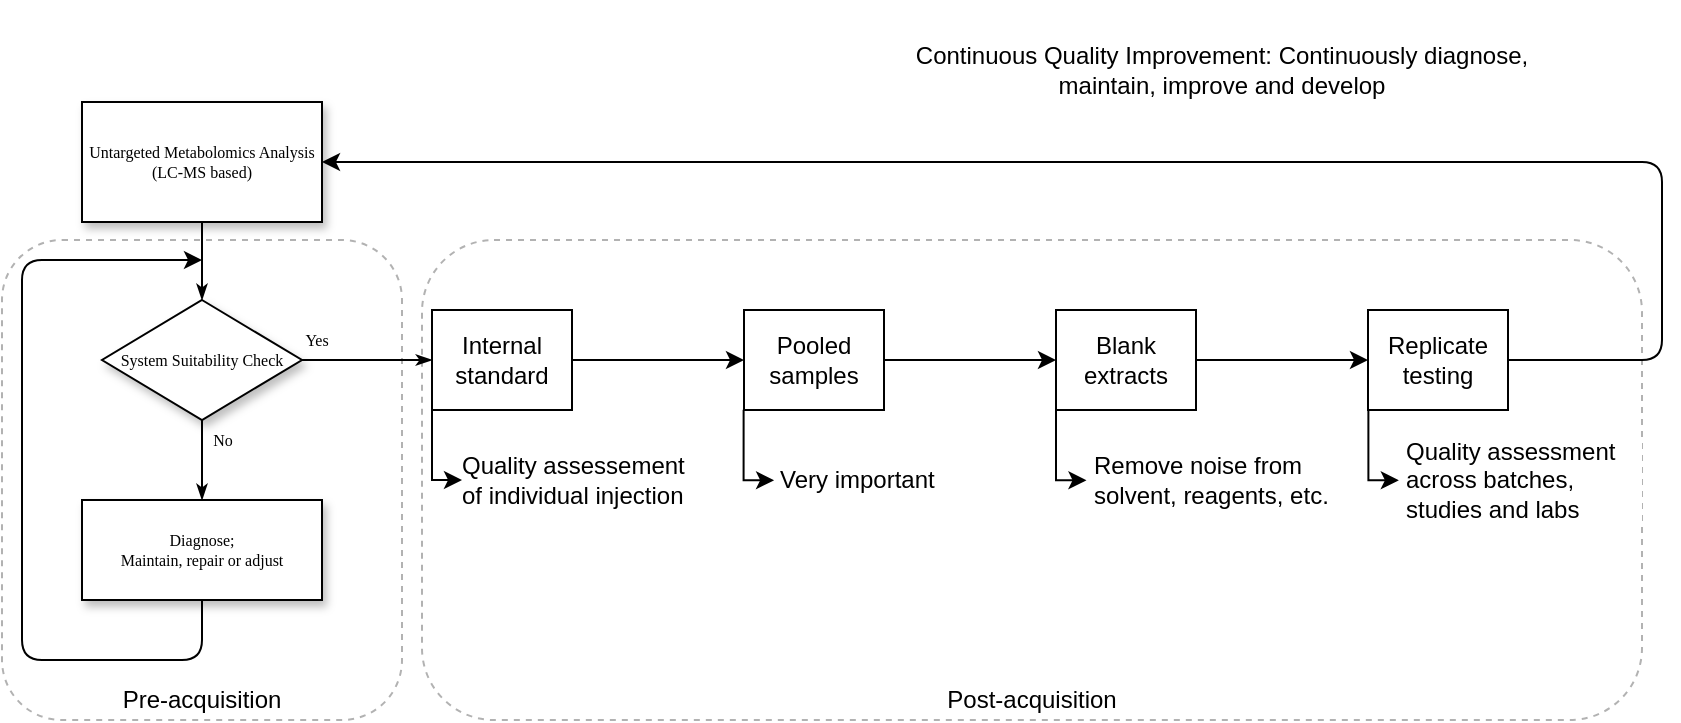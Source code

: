 <mxfile version="10.6.2" type="github"><diagram name="Page-1" id="edf60f1a-56cd-e834-aa8a-f176f3a09ee4"><mxGraphModel dx="969" dy="527" grid="1" gridSize="10" guides="1" tooltips="1" connect="1" arrows="1" fold="1" page="1" pageScale="1" pageWidth="1100" pageHeight="850" background="#ffffff" math="0" shadow="0"><root><mxCell id="0"/><mxCell id="1" parent="0"/><mxCell id="lKOijrwahdOPe9MsXxE_-40" value="" style="rounded=1;whiteSpace=wrap;html=1;labelBackgroundColor=#ffffff;align=left;fillColor=none;dashed=1;opacity=30;" vertex="1" parent="1"><mxGeometry x="360" y="190" width="610" height="240" as="geometry"/></mxCell><mxCell id="60e70716793133e9-31" style="edgeStyle=orthogonalEdgeStyle;rounded=0;html=1;labelBackgroundColor=none;startSize=5;endArrow=classicThin;endFill=1;endSize=5;jettySize=auto;orthogonalLoop=1;strokeColor=#000000;strokeWidth=1;fontFamily=Verdana;fontSize=8;fontColor=#000000;" parent="1" source="60e70716793133e9-2" target="60e70716793133e9-5" edge="1"><mxGeometry relative="1" as="geometry"/></mxCell><mxCell id="60e70716793133e9-2" value="Untargeted Metabolomics Analysis&lt;br&gt;(LC-MS based)&lt;br&gt;" style="shape=trapezoid;whiteSpace=wrap;html=1;rounded=0;shadow=1;labelBackgroundColor=none;strokeColor=#000000;strokeWidth=1;fillColor=#ffffff;fontFamily=Verdana;fontSize=8;fontColor=#000000;align=center;flipV=1;comic=0;size=0;" parent="1" vertex="1"><mxGeometry x="190" y="121" width="120" height="60" as="geometry"/></mxCell><mxCell id="60e70716793133e9-33" value="Yes" style="edgeStyle=orthogonalEdgeStyle;rounded=0;html=1;labelBackgroundColor=none;startSize=5;endArrow=classicThin;endFill=1;endSize=5;jettySize=auto;orthogonalLoop=1;strokeColor=#000000;strokeWidth=1;fontFamily=Verdana;fontSize=8;fontColor=#000000;entryX=0;entryY=0.5;entryDx=0;entryDy=0;" parent="1" source="60e70716793133e9-5" target="lKOijrwahdOPe9MsXxE_-5" edge="1"><mxGeometry x="-0.778" y="10" relative="1" as="geometry"><mxPoint as="offset"/><mxPoint x="390" y="250" as="targetPoint"/></mxGeometry></mxCell><mxCell id="60e70716793133e9-37" value="No" style="edgeStyle=orthogonalEdgeStyle;rounded=0;html=1;labelBackgroundColor=none;startSize=5;endArrow=classicThin;endFill=1;endSize=5;jettySize=auto;orthogonalLoop=1;strokeColor=#000000;strokeWidth=1;fontFamily=Verdana;fontSize=8;fontColor=#000000;" parent="1" source="60e70716793133e9-5" target="60e70716793133e9-9" edge="1"><mxGeometry x="-0.5" y="10" relative="1" as="geometry"><mxPoint as="offset"/></mxGeometry></mxCell><mxCell id="60e70716793133e9-5" value="System Suitability Check&lt;br&gt;" style="rhombus;whiteSpace=wrap;html=1;rounded=0;shadow=1;labelBackgroundColor=none;strokeColor=#000000;strokeWidth=1;fillColor=#ffffff;fontFamily=Verdana;fontSize=8;fontColor=#000000;align=center;" parent="1" vertex="1"><mxGeometry x="200" y="220" width="100" height="60" as="geometry"/></mxCell><mxCell id="60e70716793133e9-9" value="Diagnose;&lt;br&gt;Maintain,&amp;nbsp;repair or&amp;nbsp;adjust" style="whiteSpace=wrap;html=1;rounded=0;shadow=1;labelBackgroundColor=none;strokeColor=#000000;strokeWidth=1;fillColor=#ffffff;fontFamily=Verdana;fontSize=8;fontColor=#000000;align=center;" parent="1" vertex="1"><mxGeometry x="190" y="320" width="120" height="50" as="geometry"/></mxCell><mxCell id="lKOijrwahdOPe9MsXxE_-3" value="" style="endArrow=classic;html=1;exitX=0.5;exitY=1;exitDx=0;exitDy=0;" edge="1" parent="1" source="60e70716793133e9-9"><mxGeometry width="50" height="50" relative="1" as="geometry"><mxPoint x="90" y="240" as="sourcePoint"/><mxPoint x="250" y="200" as="targetPoint"/><Array as="points"><mxPoint x="250" y="400"/><mxPoint x="160" y="400"/><mxPoint x="160" y="290"/><mxPoint x="160" y="200"/></Array></mxGeometry></mxCell><mxCell id="lKOijrwahdOPe9MsXxE_-8" value="" style="edgeStyle=orthogonalEdgeStyle;rounded=0;orthogonalLoop=1;jettySize=auto;html=1;" edge="1" parent="1" source="lKOijrwahdOPe9MsXxE_-5" target="lKOijrwahdOPe9MsXxE_-7"><mxGeometry relative="1" as="geometry"/></mxCell><mxCell id="lKOijrwahdOPe9MsXxE_-5" value="Internal standard&lt;br&gt;" style="rounded=0;whiteSpace=wrap;html=1;" vertex="1" parent="1"><mxGeometry x="365" y="225" width="70" height="50" as="geometry"/></mxCell><mxCell id="lKOijrwahdOPe9MsXxE_-10" value="" style="edgeStyle=orthogonalEdgeStyle;rounded=0;orthogonalLoop=1;jettySize=auto;html=1;" edge="1" parent="1" source="lKOijrwahdOPe9MsXxE_-7" target="lKOijrwahdOPe9MsXxE_-9"><mxGeometry relative="1" as="geometry"/></mxCell><mxCell id="lKOijrwahdOPe9MsXxE_-7" value="Pooled samples&lt;br&gt;" style="rounded=0;whiteSpace=wrap;html=1;" vertex="1" parent="1"><mxGeometry x="521" y="225" width="70" height="50" as="geometry"/></mxCell><mxCell id="lKOijrwahdOPe9MsXxE_-9" value="Blank extracts&lt;br&gt;" style="rounded=0;whiteSpace=wrap;html=1;" vertex="1" parent="1"><mxGeometry x="677" y="225" width="70" height="50" as="geometry"/></mxCell><mxCell id="lKOijrwahdOPe9MsXxE_-23" value="&lt;span&gt;Quality assessement of individual injection&lt;/span&gt;" style="text;html=1;strokeColor=none;fillColor=none;align=left;verticalAlign=middle;whiteSpace=wrap;rounded=0;labelBackgroundColor=#ffffff;" vertex="1" parent="1"><mxGeometry x="378" y="300" width="120" height="20" as="geometry"/></mxCell><mxCell id="lKOijrwahdOPe9MsXxE_-25" value="" style="edgeStyle=orthogonalEdgeStyle;rounded=0;orthogonalLoop=1;jettySize=auto;html=1;" edge="1" parent="1"><mxGeometry relative="1" as="geometry"><mxPoint x="365" y="274.905" as="sourcePoint"/><mxPoint x="380" y="310" as="targetPoint"/><Array as="points"><mxPoint x="365" y="310"/></Array></mxGeometry></mxCell><mxCell id="lKOijrwahdOPe9MsXxE_-26" value="" style="edgeStyle=orthogonalEdgeStyle;rounded=0;orthogonalLoop=1;jettySize=auto;html=1;" edge="1" parent="1"><mxGeometry relative="1" as="geometry"><mxPoint x="520.81" y="274.905" as="sourcePoint"/><mxPoint x="536.048" y="310.143" as="targetPoint"/><Array as="points"><mxPoint x="521" y="310"/></Array></mxGeometry></mxCell><mxCell id="lKOijrwahdOPe9MsXxE_-27" value="Very important&lt;br&gt;" style="text;html=1;strokeColor=none;fillColor=none;align=left;verticalAlign=middle;whiteSpace=wrap;rounded=0;labelBackgroundColor=#ffffff;" vertex="1" parent="1"><mxGeometry x="537" y="300" width="120" height="20" as="geometry"/></mxCell><mxCell id="lKOijrwahdOPe9MsXxE_-30" value="Remove noise from solvent, reagents, etc.&lt;br&gt;" style="text;html=1;strokeColor=none;fillColor=none;align=left;verticalAlign=middle;whiteSpace=wrap;rounded=0;labelBackgroundColor=#ffffff;" vertex="1" parent="1"><mxGeometry x="693.5" y="295" width="120" height="30" as="geometry"/></mxCell><mxCell id="lKOijrwahdOPe9MsXxE_-31" value="" style="edgeStyle=orthogonalEdgeStyle;rounded=0;orthogonalLoop=1;jettySize=auto;html=1;" edge="1" parent="1"><mxGeometry relative="1" as="geometry"><mxPoint x="747" y="250" as="sourcePoint"/><mxPoint x="833" y="250" as="targetPoint"/></mxGeometry></mxCell><mxCell id="lKOijrwahdOPe9MsXxE_-43" value="" style="edgeStyle=orthogonalEdgeStyle;rounded=1;orthogonalLoop=1;jettySize=auto;html=1;entryX=1;entryY=0.5;entryDx=0;entryDy=0;" edge="1" parent="1" source="lKOijrwahdOPe9MsXxE_-32" target="60e70716793133e9-2"><mxGeometry relative="1" as="geometry"><mxPoint x="983.0" y="250" as="targetPoint"/><Array as="points"><mxPoint x="980" y="250"/><mxPoint x="980" y="151"/></Array></mxGeometry></mxCell><mxCell id="lKOijrwahdOPe9MsXxE_-32" value="Replicate testing&lt;br&gt;" style="rounded=0;whiteSpace=wrap;html=1;" vertex="1" parent="1"><mxGeometry x="833" y="225" width="70" height="50" as="geometry"/></mxCell><mxCell id="lKOijrwahdOPe9MsXxE_-35" value="" style="edgeStyle=orthogonalEdgeStyle;rounded=0;orthogonalLoop=1;jettySize=auto;html=1;" edge="1" parent="1"><mxGeometry relative="1" as="geometry"><mxPoint x="677" y="274.905" as="sourcePoint"/><mxPoint x="692.238" y="310.143" as="targetPoint"/><Array as="points"><mxPoint x="676.5" y="310"/></Array></mxGeometry></mxCell><mxCell id="lKOijrwahdOPe9MsXxE_-36" value="Quality assessment across batches, studies and labs&lt;br&gt;" style="text;html=1;strokeColor=none;fillColor=none;align=left;verticalAlign=middle;whiteSpace=wrap;rounded=0;labelBackgroundColor=#ffffff;" vertex="1" parent="1"><mxGeometry x="850" y="290" width="120" height="40" as="geometry"/></mxCell><mxCell id="lKOijrwahdOPe9MsXxE_-37" value="" style="edgeStyle=orthogonalEdgeStyle;rounded=0;orthogonalLoop=1;jettySize=auto;html=1;" edge="1" parent="1"><mxGeometry relative="1" as="geometry"><mxPoint x="833.19" y="274.905" as="sourcePoint"/><mxPoint x="848.429" y="310.143" as="targetPoint"/><Array as="points"><mxPoint x="832.5" y="310"/></Array></mxGeometry></mxCell><mxCell id="lKOijrwahdOPe9MsXxE_-38" value="" style="rounded=1;whiteSpace=wrap;html=1;labelBackgroundColor=#ffffff;align=left;fillColor=none;dashed=1;opacity=30;" vertex="1" parent="1"><mxGeometry x="150" y="190" width="200" height="240" as="geometry"/></mxCell><mxCell id="lKOijrwahdOPe9MsXxE_-39" value="Pre-acquisition" style="text;html=1;strokeColor=none;fillColor=none;align=center;verticalAlign=middle;whiteSpace=wrap;rounded=0;dashed=1;labelBackgroundColor=#ffffff;opacity=30;" vertex="1" parent="1"><mxGeometry x="190" y="410" width="120" height="20" as="geometry"/></mxCell><mxCell id="lKOijrwahdOPe9MsXxE_-41" value="Post-acquisition" style="text;html=1;strokeColor=none;fillColor=none;align=center;verticalAlign=middle;whiteSpace=wrap;rounded=0;dashed=1;labelBackgroundColor=#ffffff;opacity=30;" vertex="1" parent="1"><mxGeometry x="605" y="410" width="120" height="20" as="geometry"/></mxCell><mxCell id="lKOijrwahdOPe9MsXxE_-44" value="Continuous Quality Improvement: Continuously diagnose, maintain, improve and develop&lt;br&gt;" style="text;html=1;strokeColor=none;fillColor=none;align=center;verticalAlign=middle;whiteSpace=wrap;rounded=0;dashed=1;labelBackgroundColor=#ffffff;opacity=30;" vertex="1" parent="1"><mxGeometry x="600" y="70" width="320" height="70" as="geometry"/></mxCell></root></mxGraphModel></diagram></mxfile>